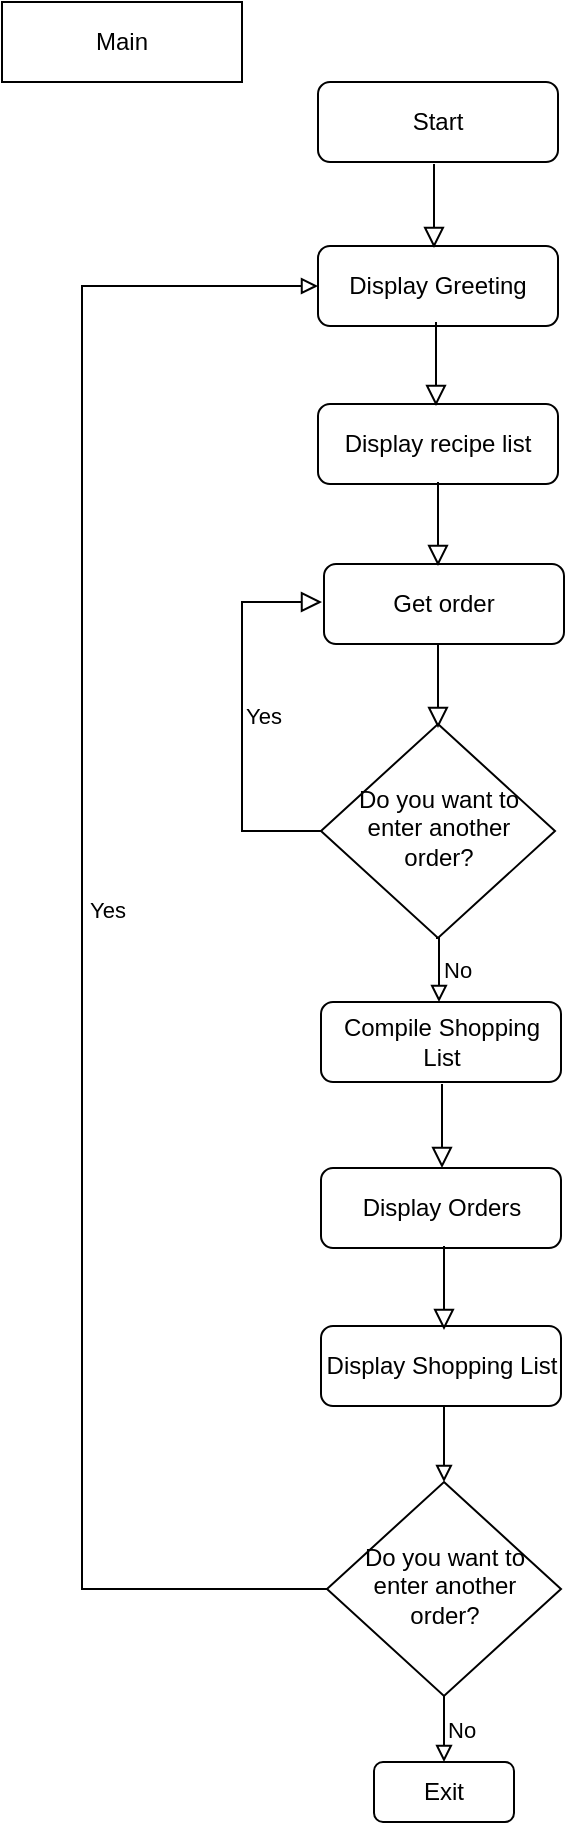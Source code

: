 <mxfile version="16.2.7" type="github" pages="5">
  <diagram id="C5RBs43oDa-KdzZeNtuy" name="Main">
    <mxGraphModel dx="1422" dy="737" grid="1" gridSize="10" guides="1" tooltips="1" connect="1" arrows="1" fold="1" page="1" pageScale="1" pageWidth="827" pageHeight="1169" math="0" shadow="0">
      <root>
        <mxCell id="WIyWlLk6GJQsqaUBKTNV-0" />
        <mxCell id="WIyWlLk6GJQsqaUBKTNV-1" parent="WIyWlLk6GJQsqaUBKTNV-0" />
        <mxCell id="WIyWlLk6GJQsqaUBKTNV-3" value="Start" style="rounded=1;whiteSpace=wrap;html=1;fontSize=12;glass=0;strokeWidth=1;shadow=0;" parent="WIyWlLk6GJQsqaUBKTNV-1" vertex="1">
          <mxGeometry x="198" y="80" width="120" height="40" as="geometry" />
        </mxCell>
        <mxCell id="1KWmjgOYTkSEKznTCzlZ-3" value="No&lt;br&gt;" style="edgeStyle=orthogonalEdgeStyle;rounded=0;orthogonalLoop=1;jettySize=auto;html=1;exitX=0.5;exitY=1;exitDx=0;exitDy=0;entryX=0.5;entryY=0;entryDx=0;entryDy=0;labelBackgroundColor=none;fontColor=#000000;endArrow=block;endFill=0;strokeColor=default;labelPosition=right;verticalLabelPosition=middle;align=left;verticalAlign=middle;" edge="1" parent="WIyWlLk6GJQsqaUBKTNV-1">
          <mxGeometry relative="1" as="geometry">
            <mxPoint x="257" y="508" as="sourcePoint" />
            <mxPoint x="258.5" y="540" as="targetPoint" />
          </mxGeometry>
        </mxCell>
        <mxCell id="WIyWlLk6GJQsqaUBKTNV-6" value="Do you want to enter another order?" style="rhombus;whiteSpace=wrap;html=1;shadow=0;fontFamily=Helvetica;fontSize=12;align=center;strokeWidth=1;spacing=6;spacingTop=-4;" parent="WIyWlLk6GJQsqaUBKTNV-1" vertex="1">
          <mxGeometry x="199.5" y="401" width="117" height="107" as="geometry" />
        </mxCell>
        <mxCell id="WIyWlLk6GJQsqaUBKTNV-7" value="Exit&lt;br&gt;" style="rounded=1;whiteSpace=wrap;html=1;fontSize=12;glass=0;strokeWidth=1;shadow=0;" parent="WIyWlLk6GJQsqaUBKTNV-1" vertex="1">
          <mxGeometry x="226" y="920" width="70" height="30" as="geometry" />
        </mxCell>
        <mxCell id="WIyWlLk6GJQsqaUBKTNV-12" value="Get order&lt;br&gt;" style="rounded=1;whiteSpace=wrap;html=1;fontSize=12;glass=0;strokeWidth=1;shadow=0;" parent="WIyWlLk6GJQsqaUBKTNV-1" vertex="1">
          <mxGeometry x="201" y="321" width="120" height="40" as="geometry" />
        </mxCell>
        <mxCell id="jihVnL-XziXCGQ76NfYd-0" value="Display Greeting" style="rounded=1;whiteSpace=wrap;html=1;fontSize=12;glass=0;strokeWidth=1;shadow=0;" vertex="1" parent="WIyWlLk6GJQsqaUBKTNV-1">
          <mxGeometry x="198" y="162" width="120" height="40" as="geometry" />
        </mxCell>
        <mxCell id="jihVnL-XziXCGQ76NfYd-1" value="Display recipe list&lt;br&gt;" style="rounded=1;whiteSpace=wrap;html=1;fontSize=12;glass=0;strokeWidth=1;shadow=0;" vertex="1" parent="WIyWlLk6GJQsqaUBKTNV-1">
          <mxGeometry x="198" y="241" width="120" height="40" as="geometry" />
        </mxCell>
        <mxCell id="jihVnL-XziXCGQ76NfYd-2" value="" style="rounded=0;html=1;jettySize=auto;orthogonalLoop=1;fontSize=11;endArrow=block;endFill=0;endSize=8;strokeWidth=1;shadow=0;labelBackgroundColor=none;edgeStyle=orthogonalEdgeStyle;entryX=0.5;entryY=0;entryDx=0;entryDy=0;" edge="1" parent="WIyWlLk6GJQsqaUBKTNV-1">
          <mxGeometry relative="1" as="geometry">
            <mxPoint x="257" y="200" as="sourcePoint" />
            <mxPoint x="257" y="242" as="targetPoint" />
            <Array as="points">
              <mxPoint x="257" y="220" />
              <mxPoint x="257" y="220" />
            </Array>
          </mxGeometry>
        </mxCell>
        <mxCell id="jihVnL-XziXCGQ76NfYd-3" value="" style="rounded=0;html=1;jettySize=auto;orthogonalLoop=1;fontSize=11;endArrow=block;endFill=0;endSize=8;strokeWidth=1;shadow=0;labelBackgroundColor=none;edgeStyle=orthogonalEdgeStyle;entryX=0.5;entryY=0;entryDx=0;entryDy=0;" edge="1" parent="WIyWlLk6GJQsqaUBKTNV-1">
          <mxGeometry relative="1" as="geometry">
            <mxPoint x="258" y="280" as="sourcePoint" />
            <mxPoint x="258" y="322" as="targetPoint" />
          </mxGeometry>
        </mxCell>
        <mxCell id="jihVnL-XziXCGQ76NfYd-6" value="Compile Shopping List" style="rounded=1;whiteSpace=wrap;html=1;fontSize=12;glass=0;strokeWidth=1;shadow=0;" vertex="1" parent="WIyWlLk6GJQsqaUBKTNV-1">
          <mxGeometry x="199.5" y="540" width="120" height="40" as="geometry" />
        </mxCell>
        <mxCell id="jihVnL-XziXCGQ76NfYd-9" value="Display Orders&lt;br&gt;" style="rounded=1;whiteSpace=wrap;html=1;fontSize=12;glass=0;strokeWidth=1;shadow=0;" vertex="1" parent="WIyWlLk6GJQsqaUBKTNV-1">
          <mxGeometry x="199.5" y="623" width="120" height="40" as="geometry" />
        </mxCell>
        <mxCell id="1KWmjgOYTkSEKznTCzlZ-8" style="edgeStyle=orthogonalEdgeStyle;rounded=0;orthogonalLoop=1;jettySize=auto;html=1;exitX=0.5;exitY=1;exitDx=0;exitDy=0;entryX=0.5;entryY=0;entryDx=0;entryDy=0;labelBackgroundColor=none;fontColor=#000000;endArrow=block;endFill=0;strokeColor=default;" edge="1" parent="WIyWlLk6GJQsqaUBKTNV-1" source="jihVnL-XziXCGQ76NfYd-10" target="1KWmjgOYTkSEKznTCzlZ-5">
          <mxGeometry relative="1" as="geometry" />
        </mxCell>
        <mxCell id="jihVnL-XziXCGQ76NfYd-10" value="Display Shopping List" style="rounded=1;whiteSpace=wrap;html=1;fontSize=12;glass=0;strokeWidth=1;shadow=0;" vertex="1" parent="WIyWlLk6GJQsqaUBKTNV-1">
          <mxGeometry x="199.5" y="702" width="120" height="40" as="geometry" />
        </mxCell>
        <mxCell id="jihVnL-XziXCGQ76NfYd-24" value="Yes&lt;br&gt;" style="rounded=0;html=1;jettySize=auto;orthogonalLoop=1;fontSize=11;endArrow=block;endFill=0;endSize=8;strokeWidth=1;shadow=0;labelBackgroundColor=none;edgeStyle=orthogonalEdgeStyle;labelPosition=right;verticalLabelPosition=middle;align=left;verticalAlign=middle;exitX=0;exitY=0.5;exitDx=0;exitDy=0;" edge="1" parent="WIyWlLk6GJQsqaUBKTNV-1" source="WIyWlLk6GJQsqaUBKTNV-6">
          <mxGeometry relative="1" as="geometry">
            <mxPoint x="258" y="508" as="sourcePoint" />
            <mxPoint x="200" y="340" as="targetPoint" />
            <Array as="points">
              <mxPoint x="160" y="455" />
              <mxPoint x="160" y="340" />
            </Array>
          </mxGeometry>
        </mxCell>
        <mxCell id="dZwhz64nVsfT17MqeMXo-5" value="" style="rounded=0;html=1;jettySize=auto;orthogonalLoop=1;fontSize=11;endArrow=block;endFill=0;endSize=8;strokeWidth=1;shadow=0;labelBackgroundColor=none;edgeStyle=orthogonalEdgeStyle;entryX=0.5;entryY=0;entryDx=0;entryDy=0;" edge="1" parent="WIyWlLk6GJQsqaUBKTNV-1">
          <mxGeometry relative="1" as="geometry">
            <mxPoint x="260" y="581" as="sourcePoint" />
            <mxPoint x="260" y="623" as="targetPoint" />
          </mxGeometry>
        </mxCell>
        <mxCell id="dZwhz64nVsfT17MqeMXo-6" value="" style="rounded=0;html=1;jettySize=auto;orthogonalLoop=1;fontSize=11;endArrow=block;endFill=0;endSize=8;strokeWidth=1;shadow=0;labelBackgroundColor=none;edgeStyle=orthogonalEdgeStyle;entryX=0.5;entryY=0;entryDx=0;entryDy=0;" edge="1" parent="WIyWlLk6GJQsqaUBKTNV-1">
          <mxGeometry relative="1" as="geometry">
            <mxPoint x="261" y="662" as="sourcePoint" />
            <mxPoint x="261" y="704" as="targetPoint" />
          </mxGeometry>
        </mxCell>
        <mxCell id="dZwhz64nVsfT17MqeMXo-7" value="" style="rounded=0;html=1;jettySize=auto;orthogonalLoop=1;fontSize=11;endArrow=block;endFill=0;endSize=8;strokeWidth=1;shadow=0;labelBackgroundColor=none;edgeStyle=orthogonalEdgeStyle;entryX=0.5;entryY=0;entryDx=0;entryDy=0;" edge="1" parent="WIyWlLk6GJQsqaUBKTNV-1">
          <mxGeometry relative="1" as="geometry">
            <mxPoint x="256" y="121" as="sourcePoint" />
            <mxPoint x="256" y="163" as="targetPoint" />
            <Array as="points">
              <mxPoint x="256" y="141" />
              <mxPoint x="256" y="141" />
            </Array>
          </mxGeometry>
        </mxCell>
        <mxCell id="S3-UdbhCZ87plRM3Zz7n-0" value="Main&lt;br&gt;" style="whiteSpace=wrap;html=1;fontColor=#000000;" vertex="1" parent="WIyWlLk6GJQsqaUBKTNV-1">
          <mxGeometry x="40" y="40" width="120" height="40" as="geometry" />
        </mxCell>
        <mxCell id="1KWmjgOYTkSEKznTCzlZ-0" value="" style="rounded=0;html=1;jettySize=auto;orthogonalLoop=1;fontSize=11;endArrow=block;endFill=0;endSize=8;strokeWidth=1;shadow=0;labelBackgroundColor=none;edgeStyle=orthogonalEdgeStyle;entryX=0.5;entryY=0;entryDx=0;entryDy=0;" edge="1" parent="WIyWlLk6GJQsqaUBKTNV-1">
          <mxGeometry relative="1" as="geometry">
            <mxPoint x="258" y="361" as="sourcePoint" />
            <mxPoint x="258" y="403" as="targetPoint" />
          </mxGeometry>
        </mxCell>
        <mxCell id="1KWmjgOYTkSEKznTCzlZ-9" value="No&lt;br&gt;" style="edgeStyle=orthogonalEdgeStyle;rounded=0;orthogonalLoop=1;jettySize=auto;html=1;exitX=0.5;exitY=1;exitDx=0;exitDy=0;entryX=0.5;entryY=0;entryDx=0;entryDy=0;labelBackgroundColor=none;fontColor=#000000;endArrow=block;endFill=0;strokeColor=default;labelPosition=right;verticalLabelPosition=middle;align=left;verticalAlign=middle;" edge="1" parent="WIyWlLk6GJQsqaUBKTNV-1">
          <mxGeometry relative="1" as="geometry">
            <mxPoint x="261" y="887" as="sourcePoint" />
            <mxPoint x="261" y="920" as="targetPoint" />
            <Array as="points">
              <mxPoint x="261" y="900" />
              <mxPoint x="261" y="900" />
            </Array>
          </mxGeometry>
        </mxCell>
        <mxCell id="1KWmjgOYTkSEKznTCzlZ-11" style="edgeStyle=orthogonalEdgeStyle;rounded=0;orthogonalLoop=1;jettySize=auto;html=1;labelBackgroundColor=none;fontColor=#000000;endArrow=block;endFill=0;strokeColor=default;entryX=0;entryY=0.5;entryDx=0;entryDy=0;" edge="1" parent="WIyWlLk6GJQsqaUBKTNV-1" source="1KWmjgOYTkSEKznTCzlZ-5" target="jihVnL-XziXCGQ76NfYd-0">
          <mxGeometry relative="1" as="geometry">
            <mxPoint x="190" y="180" as="targetPoint" />
            <Array as="points">
              <mxPoint x="80" y="834" />
              <mxPoint x="80" y="182" />
            </Array>
          </mxGeometry>
        </mxCell>
        <mxCell id="1KWmjgOYTkSEKznTCzlZ-12" value="Yes&lt;br&gt;" style="edgeLabel;html=1;align=left;verticalAlign=middle;resizable=0;points=[];fontColor=#000000;labelPosition=right;verticalLabelPosition=middle;" vertex="1" connectable="0" parent="1KWmjgOYTkSEKznTCzlZ-11">
          <mxGeometry x="0.036" y="-2" relative="1" as="geometry">
            <mxPoint as="offset" />
          </mxGeometry>
        </mxCell>
        <mxCell id="1KWmjgOYTkSEKznTCzlZ-5" value="Do you want to enter another order?" style="rhombus;whiteSpace=wrap;html=1;shadow=0;fontFamily=Helvetica;fontSize=12;align=center;strokeWidth=1;spacing=6;spacingTop=-4;" vertex="1" parent="WIyWlLk6GJQsqaUBKTNV-1">
          <mxGeometry x="202.5" y="780" width="117" height="107" as="geometry" />
        </mxCell>
      </root>
    </mxGraphModel>
  </diagram>
  <diagram id="2PsSxkTvUE5UpR0IrNPt" name="GetOrder">
    <mxGraphModel dx="1422" dy="737" grid="1" gridSize="10" guides="1" tooltips="1" connect="1" arrows="1" fold="1" page="1" pageScale="1" pageWidth="850" pageHeight="1100" math="0" shadow="0">
      <root>
        <mxCell id="hsJRJXBi64jZXane6fkd-0" />
        <mxCell id="hsJRJXBi64jZXane6fkd-1" parent="hsJRJXBi64jZXane6fkd-0" />
        <mxCell id="lEaO3CUjMfzcGsYxeWFf-1" value="Is entry valid?&lt;br&gt;" style="rhombus;whiteSpace=wrap;html=1;shadow=0;fontFamily=Helvetica;fontSize=12;align=center;strokeWidth=1;spacing=6;spacingTop=-4;" vertex="1" parent="hsJRJXBi64jZXane6fkd-1">
          <mxGeometry x="201" y="316" width="117" height="107" as="geometry" />
        </mxCell>
        <mxCell id="lEaO3CUjMfzcGsYxeWFf-2" value="Request Quantity&lt;br&gt;" style="rounded=1;whiteSpace=wrap;html=1;fontSize=12;glass=0;strokeWidth=1;shadow=0;" vertex="1" parent="hsJRJXBi64jZXane6fkd-1">
          <mxGeometry x="201" y="468" width="120" height="40" as="geometry" />
        </mxCell>
        <mxCell id="lEaO3CUjMfzcGsYxeWFf-3" value="Request recipe number" style="rounded=1;whiteSpace=wrap;html=1;fontSize=12;glass=0;strokeWidth=1;shadow=0;" vertex="1" parent="hsJRJXBi64jZXane6fkd-1">
          <mxGeometry x="201" y="159" width="120" height="40" as="geometry" />
        </mxCell>
        <mxCell id="lEaO3CUjMfzcGsYxeWFf-4" value="Validate input&lt;br&gt;" style="rounded=1;whiteSpace=wrap;html=1;fontSize=12;glass=0;strokeWidth=1;shadow=0;" vertex="1" parent="hsJRJXBi64jZXane6fkd-1">
          <mxGeometry x="202.5" y="237" width="120" height="40" as="geometry" />
        </mxCell>
        <mxCell id="lEaO3CUjMfzcGsYxeWFf-5" value="" style="rounded=0;html=1;jettySize=auto;orthogonalLoop=1;fontSize=11;endArrow=block;endFill=0;endSize=8;strokeWidth=1;shadow=0;labelBackgroundColor=none;edgeStyle=orthogonalEdgeStyle;entryX=0.5;entryY=0;entryDx=0;entryDy=0;" edge="1" parent="hsJRJXBi64jZXane6fkd-1">
          <mxGeometry relative="1" as="geometry">
            <mxPoint x="260" y="197" as="sourcePoint" />
            <mxPoint x="260" y="239" as="targetPoint" />
            <Array as="points">
              <mxPoint x="260" y="217" />
              <mxPoint x="260" y="217" />
            </Array>
          </mxGeometry>
        </mxCell>
        <mxCell id="lEaO3CUjMfzcGsYxeWFf-6" value="" style="rounded=0;html=1;jettySize=auto;orthogonalLoop=1;fontSize=11;endArrow=block;endFill=0;endSize=8;strokeWidth=1;shadow=0;labelBackgroundColor=none;edgeStyle=orthogonalEdgeStyle;entryX=0.5;entryY=0;entryDx=0;entryDy=0;" edge="1" parent="hsJRJXBi64jZXane6fkd-1">
          <mxGeometry relative="1" as="geometry">
            <mxPoint x="256.5" y="277" as="sourcePoint" />
            <mxPoint x="256.5" y="319" as="targetPoint" />
          </mxGeometry>
        </mxCell>
        <mxCell id="lEaO3CUjMfzcGsYxeWFf-7" value="Yes&lt;br&gt;" style="rounded=0;html=1;jettySize=auto;orthogonalLoop=1;fontSize=11;endArrow=block;endFill=0;endSize=8;strokeWidth=1;shadow=0;labelBackgroundColor=none;edgeStyle=orthogonalEdgeStyle;entryX=0.5;entryY=0;entryDx=0;entryDy=0;labelPosition=right;verticalLabelPosition=middle;align=left;verticalAlign=middle;" edge="1" parent="hsJRJXBi64jZXane6fkd-1">
          <mxGeometry relative="1" as="geometry">
            <mxPoint x="260" y="424" as="sourcePoint" />
            <mxPoint x="260" y="466" as="targetPoint" />
          </mxGeometry>
        </mxCell>
        <mxCell id="lEaO3CUjMfzcGsYxeWFf-8" value="" style="rounded=0;html=1;jettySize=auto;orthogonalLoop=1;fontSize=11;endArrow=block;endFill=0;endSize=8;strokeWidth=1;shadow=0;labelBackgroundColor=none;edgeStyle=orthogonalEdgeStyle;exitX=0;exitY=0.5;exitDx=0;exitDy=0;labelPosition=right;verticalLabelPosition=middle;align=left;verticalAlign=middle;entryX=0;entryY=0.5;entryDx=0;entryDy=0;" edge="1" parent="hsJRJXBi64jZXane6fkd-1" target="lEaO3CUjMfzcGsYxeWFf-3">
          <mxGeometry relative="1" as="geometry">
            <mxPoint x="200" y="368" as="sourcePoint" />
            <mxPoint x="201" y="267" as="targetPoint" />
            <Array as="points">
              <mxPoint x="160" y="368" />
              <mxPoint x="160" y="179" />
            </Array>
          </mxGeometry>
        </mxCell>
        <mxCell id="lEaO3CUjMfzcGsYxeWFf-12" value="No&lt;br&gt;" style="edgeLabel;html=1;align=center;verticalAlign=middle;resizable=0;points=[];fontColor=#000000;" vertex="1" connectable="0" parent="lEaO3CUjMfzcGsYxeWFf-8">
          <mxGeometry x="0.234" relative="1" as="geometry">
            <mxPoint as="offset" />
          </mxGeometry>
        </mxCell>
        <mxCell id="lEaO3CUjMfzcGsYxeWFf-13" value="Is entry valid?&lt;br&gt;" style="rhombus;whiteSpace=wrap;html=1;shadow=0;fontFamily=Helvetica;fontSize=12;align=center;strokeWidth=1;spacing=6;spacingTop=-4;" vertex="1" parent="hsJRJXBi64jZXane6fkd-1">
          <mxGeometry x="200" y="636" width="117" height="107" as="geometry" />
        </mxCell>
        <mxCell id="lEaO3CUjMfzcGsYxeWFf-14" value="Add order to dictionary&lt;br&gt;" style="rounded=1;whiteSpace=wrap;html=1;fontSize=12;glass=0;strokeWidth=1;shadow=0;" vertex="1" parent="hsJRJXBi64jZXane6fkd-1">
          <mxGeometry x="200" y="797" width="120" height="40" as="geometry" />
        </mxCell>
        <mxCell id="lEaO3CUjMfzcGsYxeWFf-15" value="Yes&lt;br&gt;" style="rounded=0;html=1;jettySize=auto;orthogonalLoop=1;fontSize=11;endArrow=block;endFill=0;endSize=8;strokeWidth=1;shadow=0;labelBackgroundColor=none;edgeStyle=orthogonalEdgeStyle;entryX=0.5;entryY=0;entryDx=0;entryDy=0;labelPosition=right;verticalLabelPosition=middle;align=left;verticalAlign=middle;" edge="1" parent="hsJRJXBi64jZXane6fkd-1">
          <mxGeometry x="-0.444" relative="1" as="geometry">
            <mxPoint x="257" y="743" as="sourcePoint" />
            <mxPoint x="258" y="796" as="targetPoint" />
            <Array as="points">
              <mxPoint x="258" y="743" />
            </Array>
            <mxPoint as="offset" />
          </mxGeometry>
        </mxCell>
        <mxCell id="lEaO3CUjMfzcGsYxeWFf-16" value="" style="rounded=0;html=1;jettySize=auto;orthogonalLoop=1;fontSize=11;endArrow=block;endFill=0;endSize=8;strokeWidth=1;shadow=0;labelBackgroundColor=none;edgeStyle=orthogonalEdgeStyle;exitX=0;exitY=0.5;exitDx=0;exitDy=0;labelPosition=right;verticalLabelPosition=middle;align=left;verticalAlign=middle;entryX=0;entryY=0.5;entryDx=0;entryDy=0;" edge="1" parent="hsJRJXBi64jZXane6fkd-1" target="lEaO3CUjMfzcGsYxeWFf-2">
          <mxGeometry relative="1" as="geometry">
            <mxPoint x="199" y="688" as="sourcePoint" />
            <mxPoint x="200" y="587" as="targetPoint" />
            <Array as="points">
              <mxPoint x="159" y="688" />
              <mxPoint x="159" y="488" />
            </Array>
          </mxGeometry>
        </mxCell>
        <mxCell id="lEaO3CUjMfzcGsYxeWFf-17" value="No&lt;br&gt;" style="edgeLabel;html=1;align=center;verticalAlign=middle;resizable=0;points=[];fontColor=#000000;" vertex="1" connectable="0" parent="lEaO3CUjMfzcGsYxeWFf-16">
          <mxGeometry x="0.234" relative="1" as="geometry">
            <mxPoint as="offset" />
          </mxGeometry>
        </mxCell>
        <mxCell id="lEaO3CUjMfzcGsYxeWFf-18" value="Validate input&lt;br&gt;" style="rounded=1;whiteSpace=wrap;html=1;fontSize=12;glass=0;strokeWidth=1;shadow=0;" vertex="1" parent="hsJRJXBi64jZXane6fkd-1">
          <mxGeometry x="201.5" y="553" width="120" height="40" as="geometry" />
        </mxCell>
        <mxCell id="lEaO3CUjMfzcGsYxeWFf-19" value="" style="rounded=0;html=1;jettySize=auto;orthogonalLoop=1;fontSize=11;endArrow=block;endFill=0;endSize=8;strokeWidth=1;shadow=0;labelBackgroundColor=none;edgeStyle=orthogonalEdgeStyle;entryX=0.5;entryY=0;entryDx=0;entryDy=0;" edge="1" parent="hsJRJXBi64jZXane6fkd-1">
          <mxGeometry relative="1" as="geometry">
            <mxPoint x="257.5" y="595" as="sourcePoint" />
            <mxPoint x="257.5" y="637" as="targetPoint" />
          </mxGeometry>
        </mxCell>
        <mxCell id="lEaO3CUjMfzcGsYxeWFf-20" value="" style="rounded=0;html=1;jettySize=auto;orthogonalLoop=1;fontSize=11;endArrow=block;endFill=0;endSize=8;strokeWidth=1;shadow=0;labelBackgroundColor=none;edgeStyle=orthogonalEdgeStyle;entryX=0.5;entryY=0;entryDx=0;entryDy=0;" edge="1" parent="hsJRJXBi64jZXane6fkd-1">
          <mxGeometry relative="1" as="geometry">
            <mxPoint x="259.5" y="509" as="sourcePoint" />
            <mxPoint x="259.5" y="551" as="targetPoint" />
          </mxGeometry>
        </mxCell>
        <mxCell id="lEaO3CUjMfzcGsYxeWFf-22" value="Display order&amp;nbsp;&lt;br&gt;" style="rounded=1;whiteSpace=wrap;html=1;fontSize=12;glass=0;strokeWidth=1;shadow=0;" vertex="1" parent="hsJRJXBi64jZXane6fkd-1">
          <mxGeometry x="202" y="878" width="120" height="40" as="geometry" />
        </mxCell>
        <mxCell id="lEaO3CUjMfzcGsYxeWFf-23" value="Yes&lt;br&gt;" style="rounded=0;html=1;jettySize=auto;orthogonalLoop=1;fontSize=11;endArrow=block;endFill=0;endSize=8;strokeWidth=1;shadow=0;labelBackgroundColor=none;edgeStyle=orthogonalEdgeStyle;entryX=0.5;entryY=0;entryDx=0;entryDy=0;labelPosition=right;verticalLabelPosition=middle;align=left;verticalAlign=middle;" edge="1" parent="hsJRJXBi64jZXane6fkd-1">
          <mxGeometry relative="1" as="geometry">
            <mxPoint x="259" y="836" as="sourcePoint" />
            <mxPoint x="259" y="878" as="targetPoint" />
          </mxGeometry>
        </mxCell>
        <mxCell id="gjBdFKkUhvDgflCIPYUm-0" value="Get Order&lt;br&gt;" style="whiteSpace=wrap;html=1;fontColor=#000000;" vertex="1" parent="hsJRJXBi64jZXane6fkd-1">
          <mxGeometry x="40" y="40" width="120" height="60" as="geometry" />
        </mxCell>
      </root>
    </mxGraphModel>
  </diagram>
  <diagram id="bJ549bN5FYdmL6FTh3jA" name="CompileShoppingList">
    <mxGraphModel dx="1422" dy="794" grid="1" gridSize="10" guides="1" tooltips="1" connect="1" arrows="1" fold="1" page="1" pageScale="1" pageWidth="850" pageHeight="1100" math="0" shadow="0">
      <root>
        <mxCell id="zjzTBXTXOtBgbCqiOhsa-0" />
        <mxCell id="zjzTBXTXOtBgbCqiOhsa-1" parent="zjzTBXTXOtBgbCqiOhsa-0" />
        <mxCell id="glAYqXQQMzbUC01DHyin-5" value="No&lt;br&gt;" style="edgeStyle=orthogonalEdgeStyle;rounded=0;orthogonalLoop=1;jettySize=auto;html=1;exitX=1;exitY=0.5;exitDx=0;exitDy=0;labelBackgroundColor=none;fontColor=#000000;strokeColor=default;endArrow=block;endFill=0;labelPosition=center;verticalLabelPosition=top;align=center;verticalAlign=bottom;" edge="1" parent="zjzTBXTXOtBgbCqiOhsa-1" source="0mvPKNawgUQIcKR4XQ82-1">
          <mxGeometry relative="1" as="geometry">
            <mxPoint x="399" y="416" as="targetPoint" />
          </mxGeometry>
        </mxCell>
        <mxCell id="glAYqXQQMzbUC01DHyin-10" value="Yes&lt;br&gt;" style="edgeStyle=orthogonalEdgeStyle;rounded=0;orthogonalLoop=1;jettySize=auto;html=1;exitX=0.5;exitY=1;exitDx=0;exitDy=0;entryX=0.5;entryY=0;entryDx=0;entryDy=0;labelBackgroundColor=none;fontColor=#000000;endArrow=block;endFill=0;strokeColor=default;labelPosition=right;verticalLabelPosition=middle;align=left;verticalAlign=middle;" edge="1" parent="zjzTBXTXOtBgbCqiOhsa-1" source="0mvPKNawgUQIcKR4XQ82-1" target="glAYqXQQMzbUC01DHyin-7">
          <mxGeometry relative="1" as="geometry" />
        </mxCell>
        <mxCell id="0mvPKNawgUQIcKR4XQ82-1" value="Is ingredient already in shopping list?" style="rhombus;whiteSpace=wrap;html=1;shadow=0;fontFamily=Helvetica;fontSize=12;align=center;strokeWidth=1;spacing=6;spacingTop=-4;" vertex="1" parent="zjzTBXTXOtBgbCqiOhsa-1">
          <mxGeometry x="240" y="362" width="117" height="107" as="geometry" />
        </mxCell>
        <mxCell id="0mvPKNawgUQIcKR4XQ82-2" value="For each ingredient in recipe&lt;br&gt;" style="rounded=1;whiteSpace=wrap;html=1;fontSize=12;glass=0;strokeWidth=1;shadow=0;" vertex="1" parent="zjzTBXTXOtBgbCqiOhsa-1">
          <mxGeometry x="240" y="284" width="120" height="40" as="geometry" />
        </mxCell>
        <mxCell id="0mvPKNawgUQIcKR4XQ82-4" value="" style="rounded=0;html=1;jettySize=auto;orthogonalLoop=1;fontSize=11;endArrow=block;endFill=0;endSize=8;strokeWidth=1;shadow=0;labelBackgroundColor=none;edgeStyle=orthogonalEdgeStyle;entryX=0.5;entryY=0;entryDx=0;entryDy=0;" edge="1" parent="zjzTBXTXOtBgbCqiOhsa-1">
          <mxGeometry relative="1" as="geometry">
            <mxPoint x="298.5" y="322" as="sourcePoint" />
            <mxPoint x="298.5" y="364" as="targetPoint" />
            <Array as="points">
              <mxPoint x="298.5" y="342" />
              <mxPoint x="298.5" y="342" />
            </Array>
          </mxGeometry>
        </mxCell>
        <mxCell id="Lanq_9CFCluX6ZRWcaKZ-0" value="Compile Shopping List&lt;br&gt;" style="whiteSpace=wrap;html=1;fontColor=#000000;" vertex="1" parent="zjzTBXTXOtBgbCqiOhsa-1">
          <mxGeometry x="40" y="40" width="120" height="60" as="geometry" />
        </mxCell>
        <mxCell id="Lanq_9CFCluX6ZRWcaKZ-1" value="For each order in order list&lt;br&gt;" style="rounded=1;whiteSpace=wrap;html=1;fontSize=12;glass=0;strokeWidth=1;shadow=0;" vertex="1" parent="zjzTBXTXOtBgbCqiOhsa-1">
          <mxGeometry x="241" y="121" width="120" height="40" as="geometry" />
        </mxCell>
        <mxCell id="glAYqXQQMzbUC01DHyin-16" style="edgeStyle=orthogonalEdgeStyle;rounded=0;orthogonalLoop=1;jettySize=auto;html=1;entryX=0.5;entryY=0;entryDx=0;entryDy=0;labelBackgroundColor=none;fontColor=#000000;endArrow=block;endFill=0;strokeColor=default;" edge="1" parent="zjzTBXTXOtBgbCqiOhsa-1" source="Lanq_9CFCluX6ZRWcaKZ-6" target="glAYqXQQMzbUC01DHyin-14">
          <mxGeometry relative="1" as="geometry" />
        </mxCell>
        <mxCell id="Lanq_9CFCluX6ZRWcaKZ-6" value="Add ingredient to shopping list" style="rounded=1;whiteSpace=wrap;html=1;fontSize=12;glass=0;strokeWidth=1;shadow=0;" vertex="1" parent="zjzTBXTXOtBgbCqiOhsa-1">
          <mxGeometry x="399" y="402" width="120" height="40" as="geometry" />
        </mxCell>
        <mxCell id="glAYqXQQMzbUC01DHyin-0" value="" style="rounded=0;html=1;jettySize=auto;orthogonalLoop=1;fontSize=11;endArrow=block;endFill=0;endSize=8;strokeWidth=1;shadow=0;labelBackgroundColor=none;edgeStyle=orthogonalEdgeStyle;entryX=0.5;entryY=0;entryDx=0;entryDy=0;" edge="1" parent="zjzTBXTXOtBgbCqiOhsa-1">
          <mxGeometry relative="1" as="geometry">
            <mxPoint x="302.5" y="159" as="sourcePoint" />
            <mxPoint x="302.5" y="201" as="targetPoint" />
            <Array as="points">
              <mxPoint x="302.5" y="179" />
              <mxPoint x="302.5" y="179" />
            </Array>
          </mxGeometry>
        </mxCell>
        <mxCell id="glAYqXQQMzbUC01DHyin-3" value="For each recipe in order" style="rounded=1;whiteSpace=wrap;html=1;fontSize=12;glass=0;strokeWidth=1;shadow=0;" vertex="1" parent="zjzTBXTXOtBgbCqiOhsa-1">
          <mxGeometry x="241" y="202" width="120" height="40" as="geometry" />
        </mxCell>
        <mxCell id="glAYqXQQMzbUC01DHyin-4" value="" style="rounded=0;html=1;jettySize=auto;orthogonalLoop=1;fontSize=11;endArrow=block;endFill=0;endSize=8;strokeWidth=1;shadow=0;labelBackgroundColor=none;edgeStyle=orthogonalEdgeStyle;entryX=0.5;entryY=0;entryDx=0;entryDy=0;" edge="1" parent="zjzTBXTXOtBgbCqiOhsa-1">
          <mxGeometry relative="1" as="geometry">
            <mxPoint x="304.5" y="245" as="sourcePoint" />
            <mxPoint x="304.5" y="287" as="targetPoint" />
            <Array as="points">
              <mxPoint x="304.5" y="265" />
              <mxPoint x="304.5" y="265" />
            </Array>
          </mxGeometry>
        </mxCell>
        <mxCell id="glAYqXQQMzbUC01DHyin-13" style="edgeStyle=orthogonalEdgeStyle;rounded=0;orthogonalLoop=1;jettySize=auto;html=1;entryX=0.5;entryY=0;entryDx=0;entryDy=0;labelBackgroundColor=none;fontColor=#000000;endArrow=block;endFill=0;strokeColor=default;" edge="1" parent="zjzTBXTXOtBgbCqiOhsa-1" source="glAYqXQQMzbUC01DHyin-7" target="glAYqXQQMzbUC01DHyin-11">
          <mxGeometry relative="1" as="geometry" />
        </mxCell>
        <mxCell id="glAYqXQQMzbUC01DHyin-7" value="Get current quantity required in list" style="rounded=1;whiteSpace=wrap;html=1;fontSize=12;glass=0;strokeWidth=1;shadow=0;" vertex="1" parent="zjzTBXTXOtBgbCqiOhsa-1">
          <mxGeometry x="238.5" y="522" width="120" height="40" as="geometry" />
        </mxCell>
        <mxCell id="glAYqXQQMzbUC01DHyin-15" style="edgeStyle=orthogonalEdgeStyle;rounded=0;orthogonalLoop=1;jettySize=auto;html=1;labelBackgroundColor=none;fontColor=#000000;endArrow=block;endFill=0;strokeColor=default;" edge="1" parent="zjzTBXTXOtBgbCqiOhsa-1" source="glAYqXQQMzbUC01DHyin-11">
          <mxGeometry relative="1" as="geometry">
            <mxPoint x="239" y="302" as="targetPoint" />
            <Array as="points">
              <mxPoint x="119" y="637" />
              <mxPoint x="119" y="302" />
            </Array>
          </mxGeometry>
        </mxCell>
        <mxCell id="glAYqXQQMzbUC01DHyin-11" value="Increase the quantity required by order quantity * recipe quantity&lt;br&gt;" style="rounded=1;whiteSpace=wrap;html=1;fontSize=12;glass=0;strokeWidth=1;shadow=0;" vertex="1" parent="zjzTBXTXOtBgbCqiOhsa-1">
          <mxGeometry x="239.5" y="602" width="120" height="70" as="geometry" />
        </mxCell>
        <mxCell id="glAYqXQQMzbUC01DHyin-17" style="edgeStyle=orthogonalEdgeStyle;rounded=0;orthogonalLoop=1;jettySize=auto;html=1;entryX=1;entryY=0.5;entryDx=0;entryDy=0;labelBackgroundColor=none;fontColor=#000000;endArrow=block;endFill=0;strokeColor=default;" edge="1" parent="zjzTBXTXOtBgbCqiOhsa-1" source="glAYqXQQMzbUC01DHyin-14" target="0mvPKNawgUQIcKR4XQ82-2">
          <mxGeometry relative="1" as="geometry">
            <Array as="points">
              <mxPoint x="599" y="531" />
              <mxPoint x="599" y="304" />
            </Array>
          </mxGeometry>
        </mxCell>
        <mxCell id="glAYqXQQMzbUC01DHyin-14" value="Set quantity required to order quantity * recipe quantity&lt;br&gt;" style="rounded=1;whiteSpace=wrap;html=1;fontSize=12;glass=0;strokeWidth=1;shadow=0;" vertex="1" parent="zjzTBXTXOtBgbCqiOhsa-1">
          <mxGeometry x="399" y="501" width="120" height="60" as="geometry" />
        </mxCell>
      </root>
    </mxGraphModel>
  </diagram>
  <diagram id="nx9y-dBBrFhiTqB2Wx62" name="DisplayOrders">
    <mxGraphModel dx="1422" dy="737" grid="1" gridSize="10" guides="1" tooltips="1" connect="1" arrows="1" fold="1" page="1" pageScale="1" pageWidth="850" pageHeight="1100" math="0" shadow="0">
      <root>
        <mxCell id="kc5abEX0yiEjv0AdCQ7s-0" />
        <mxCell id="kc5abEX0yiEjv0AdCQ7s-1" parent="kc5abEX0yiEjv0AdCQ7s-0" />
        <mxCell id="VWW17PUk632nnjdNYVls-5" value="Display Orders&lt;br&gt;" style="whiteSpace=wrap;html=1;fontColor=#000000;" vertex="1" parent="kc5abEX0yiEjv0AdCQ7s-1">
          <mxGeometry x="40" y="40" width="120" height="60" as="geometry" />
        </mxCell>
        <mxCell id="VWW17PUk632nnjdNYVls-6" value="Display Intro&lt;br&gt;" style="rounded=1;whiteSpace=wrap;html=1;fontSize=12;glass=0;strokeWidth=1;shadow=0;" vertex="1" parent="kc5abEX0yiEjv0AdCQ7s-1">
          <mxGeometry x="159" y="121" width="120" height="40" as="geometry" />
        </mxCell>
        <mxCell id="VWW17PUk632nnjdNYVls-9" value="" style="rounded=0;html=1;jettySize=auto;orthogonalLoop=1;fontSize=11;endArrow=block;endFill=0;endSize=8;strokeWidth=1;shadow=0;labelBackgroundColor=none;edgeStyle=orthogonalEdgeStyle;entryX=0.5;entryY=0;entryDx=0;entryDy=0;" edge="1" parent="kc5abEX0yiEjv0AdCQ7s-1">
          <mxGeometry relative="1" as="geometry">
            <mxPoint x="220.5" y="159" as="sourcePoint" />
            <mxPoint x="220.5" y="201" as="targetPoint" />
            <Array as="points">
              <mxPoint x="220.5" y="179" />
              <mxPoint x="220.5" y="179" />
            </Array>
          </mxGeometry>
        </mxCell>
        <mxCell id="VWW17PUk632nnjdNYVls-10" value="For each order&lt;br&gt;" style="rounded=1;whiteSpace=wrap;html=1;fontSize=12;glass=0;strokeWidth=1;shadow=0;" vertex="1" parent="kc5abEX0yiEjv0AdCQ7s-1">
          <mxGeometry x="159" y="202" width="120" height="40" as="geometry" />
        </mxCell>
        <mxCell id="VWW17PUk632nnjdNYVls-11" value="" style="rounded=0;html=1;jettySize=auto;orthogonalLoop=1;fontSize=11;endArrow=block;endFill=0;endSize=8;strokeWidth=1;shadow=0;labelBackgroundColor=none;edgeStyle=orthogonalEdgeStyle;entryX=0.5;entryY=0;entryDx=0;entryDy=0;" edge="1" parent="kc5abEX0yiEjv0AdCQ7s-1">
          <mxGeometry relative="1" as="geometry">
            <mxPoint x="222.5" y="240" as="sourcePoint" />
            <mxPoint x="222.5" y="282" as="targetPoint" />
            <Array as="points">
              <mxPoint x="222.5" y="260" />
              <mxPoint x="222.5" y="260" />
            </Array>
          </mxGeometry>
        </mxCell>
        <mxCell id="VWW17PUk632nnjdNYVls-13" value="Display quantity requested&lt;br&gt;" style="rounded=1;whiteSpace=wrap;html=1;fontSize=12;glass=0;strokeWidth=1;shadow=0;" vertex="1" parent="kc5abEX0yiEjv0AdCQ7s-1">
          <mxGeometry x="157.5" y="280" width="120" height="40" as="geometry" />
        </mxCell>
        <mxCell id="VWW17PUk632nnjdNYVls-21" style="edgeStyle=orthogonalEdgeStyle;rounded=0;orthogonalLoop=1;jettySize=auto;html=1;labelBackgroundColor=none;fontColor=#000000;endArrow=block;endFill=0;strokeColor=default;entryX=0;entryY=0.5;entryDx=0;entryDy=0;" edge="1" parent="kc5abEX0yiEjv0AdCQ7s-1" source="VWW17PUk632nnjdNYVls-19" target="VWW17PUk632nnjdNYVls-10">
          <mxGeometry relative="1" as="geometry">
            <mxPoint x="80" y="220" as="targetPoint" />
            <Array as="points">
              <mxPoint x="80" y="379" />
              <mxPoint x="80" y="222" />
            </Array>
          </mxGeometry>
        </mxCell>
        <mxCell id="VWW17PUk632nnjdNYVls-19" value="Display recipe&lt;br&gt;&amp;nbsp;name" style="rounded=1;whiteSpace=wrap;html=1;fontSize=12;glass=0;strokeWidth=1;shadow=0;" vertex="1" parent="kc5abEX0yiEjv0AdCQ7s-1">
          <mxGeometry x="158.5" y="359" width="120" height="40" as="geometry" />
        </mxCell>
        <mxCell id="VWW17PUk632nnjdNYVls-20" value="" style="rounded=0;html=1;jettySize=auto;orthogonalLoop=1;fontSize=11;endArrow=block;endFill=0;endSize=8;strokeWidth=1;shadow=0;labelBackgroundColor=none;edgeStyle=orthogonalEdgeStyle;entryX=0.5;entryY=0;entryDx=0;entryDy=0;" edge="1" parent="kc5abEX0yiEjv0AdCQ7s-1">
          <mxGeometry relative="1" as="geometry">
            <mxPoint x="220.5" y="317" as="sourcePoint" />
            <mxPoint x="220.5" y="359" as="targetPoint" />
            <Array as="points">
              <mxPoint x="220.5" y="337" />
              <mxPoint x="220.5" y="337" />
            </Array>
          </mxGeometry>
        </mxCell>
      </root>
    </mxGraphModel>
  </diagram>
  <diagram id="tsS1KSl47zF7CoudXGui" name="DisplayShoppingList">
    <mxGraphModel dx="1422" dy="737" grid="1" gridSize="10" guides="1" tooltips="1" connect="1" arrows="1" fold="1" page="1" pageScale="1" pageWidth="850" pageHeight="1100" math="0" shadow="0">
      <root>
        <mxCell id="4KNhvF61k9YGgRvmlohe-0" />
        <mxCell id="4KNhvF61k9YGgRvmlohe-1" parent="4KNhvF61k9YGgRvmlohe-0" />
        <mxCell id="5nE7HbCcc9mEENZ3POwT-0" value="Display Shopping List" style="whiteSpace=wrap;html=1;fontColor=#000000;" vertex="1" parent="4KNhvF61k9YGgRvmlohe-1">
          <mxGeometry x="40" y="40" width="120" height="60" as="geometry" />
        </mxCell>
        <mxCell id="5nE7HbCcc9mEENZ3POwT-1" value="Display heading&lt;br&gt;" style="rounded=1;whiteSpace=wrap;html=1;fontSize=12;glass=0;strokeWidth=1;shadow=0;" vertex="1" parent="4KNhvF61k9YGgRvmlohe-1">
          <mxGeometry x="159" y="121" width="120" height="40" as="geometry" />
        </mxCell>
        <mxCell id="5nE7HbCcc9mEENZ3POwT-2" value="" style="rounded=0;html=1;jettySize=auto;orthogonalLoop=1;fontSize=11;endArrow=block;endFill=0;endSize=8;strokeWidth=1;shadow=0;labelBackgroundColor=none;edgeStyle=orthogonalEdgeStyle;entryX=0.5;entryY=0;entryDx=0;entryDy=0;" edge="1" parent="4KNhvF61k9YGgRvmlohe-1">
          <mxGeometry relative="1" as="geometry">
            <mxPoint x="220.5" y="159" as="sourcePoint" />
            <mxPoint x="220.5" y="201" as="targetPoint" />
            <Array as="points">
              <mxPoint x="220.5" y="179" />
              <mxPoint x="220.5" y="179" />
            </Array>
          </mxGeometry>
        </mxCell>
        <mxCell id="5nE7HbCcc9mEENZ3POwT-3" value="For each ingredient in shopping list" style="rounded=1;whiteSpace=wrap;html=1;fontSize=12;glass=0;strokeWidth=1;shadow=0;" vertex="1" parent="4KNhvF61k9YGgRvmlohe-1">
          <mxGeometry x="159" y="202" width="120" height="40" as="geometry" />
        </mxCell>
        <mxCell id="5nE7HbCcc9mEENZ3POwT-4" value="" style="rounded=0;html=1;jettySize=auto;orthogonalLoop=1;fontSize=11;endArrow=block;endFill=0;endSize=8;strokeWidth=1;shadow=0;labelBackgroundColor=none;edgeStyle=orthogonalEdgeStyle;entryX=0.5;entryY=0;entryDx=0;entryDy=0;" edge="1" parent="4KNhvF61k9YGgRvmlohe-1">
          <mxGeometry relative="1" as="geometry">
            <mxPoint x="222.5" y="240" as="sourcePoint" />
            <mxPoint x="222.5" y="282" as="targetPoint" />
            <Array as="points">
              <mxPoint x="222.5" y="260" />
              <mxPoint x="222.5" y="260" />
            </Array>
          </mxGeometry>
        </mxCell>
        <mxCell id="5nE7HbCcc9mEENZ3POwT-5" value="Display quantity required&lt;br&gt;" style="rounded=1;whiteSpace=wrap;html=1;fontSize=12;glass=0;strokeWidth=1;shadow=0;" vertex="1" parent="4KNhvF61k9YGgRvmlohe-1">
          <mxGeometry x="161.5" y="360" width="120" height="40" as="geometry" />
        </mxCell>
        <mxCell id="5nE7HbCcc9mEENZ3POwT-10" style="edgeStyle=orthogonalEdgeStyle;rounded=0;orthogonalLoop=1;jettySize=auto;html=1;entryX=0;entryY=0.5;entryDx=0;entryDy=0;labelBackgroundColor=none;fontColor=#000000;endArrow=block;endFill=0;strokeColor=default;" edge="1" parent="4KNhvF61k9YGgRvmlohe-1" source="5nE7HbCcc9mEENZ3POwT-7" target="5nE7HbCcc9mEENZ3POwT-3">
          <mxGeometry relative="1" as="geometry">
            <Array as="points">
              <mxPoint x="80" y="461" />
              <mxPoint x="80" y="222" />
            </Array>
          </mxGeometry>
        </mxCell>
        <mxCell id="5nE7HbCcc9mEENZ3POwT-7" value="Display unit&lt;br&gt;" style="rounded=1;whiteSpace=wrap;html=1;fontSize=12;glass=0;strokeWidth=1;shadow=0;" vertex="1" parent="4KNhvF61k9YGgRvmlohe-1">
          <mxGeometry x="160.5" y="441" width="120" height="40" as="geometry" />
        </mxCell>
        <mxCell id="5nE7HbCcc9mEENZ3POwT-8" value="" style="rounded=0;html=1;jettySize=auto;orthogonalLoop=1;fontSize=11;endArrow=block;endFill=0;endSize=8;strokeWidth=1;shadow=0;labelBackgroundColor=none;edgeStyle=orthogonalEdgeStyle;entryX=0.5;entryY=0;entryDx=0;entryDy=0;" edge="1" parent="4KNhvF61k9YGgRvmlohe-1">
          <mxGeometry relative="1" as="geometry">
            <mxPoint x="220.5" y="401" as="sourcePoint" />
            <mxPoint x="220.5" y="443" as="targetPoint" />
            <Array as="points">
              <mxPoint x="220.5" y="421" />
              <mxPoint x="220.5" y="421" />
            </Array>
          </mxGeometry>
        </mxCell>
        <mxCell id="5nE7HbCcc9mEENZ3POwT-9" value="Display ingredient name&lt;br&gt;" style="rounded=1;whiteSpace=wrap;html=1;fontSize=12;glass=0;strokeWidth=1;shadow=0;" vertex="1" parent="4KNhvF61k9YGgRvmlohe-1">
          <mxGeometry x="161.5" y="281" width="120" height="40" as="geometry" />
        </mxCell>
        <mxCell id="5nE7HbCcc9mEENZ3POwT-11" value="" style="rounded=0;html=1;jettySize=auto;orthogonalLoop=1;fontSize=11;endArrow=block;endFill=0;endSize=8;strokeWidth=1;shadow=0;labelBackgroundColor=none;edgeStyle=orthogonalEdgeStyle;entryX=0.5;entryY=0;entryDx=0;entryDy=0;" edge="1" parent="4KNhvF61k9YGgRvmlohe-1">
          <mxGeometry relative="1" as="geometry">
            <mxPoint x="222.5" y="318" as="sourcePoint" />
            <mxPoint x="222.5" y="360" as="targetPoint" />
            <Array as="points">
              <mxPoint x="222.5" y="338" />
              <mxPoint x="222.5" y="338" />
            </Array>
          </mxGeometry>
        </mxCell>
      </root>
    </mxGraphModel>
  </diagram>
</mxfile>
